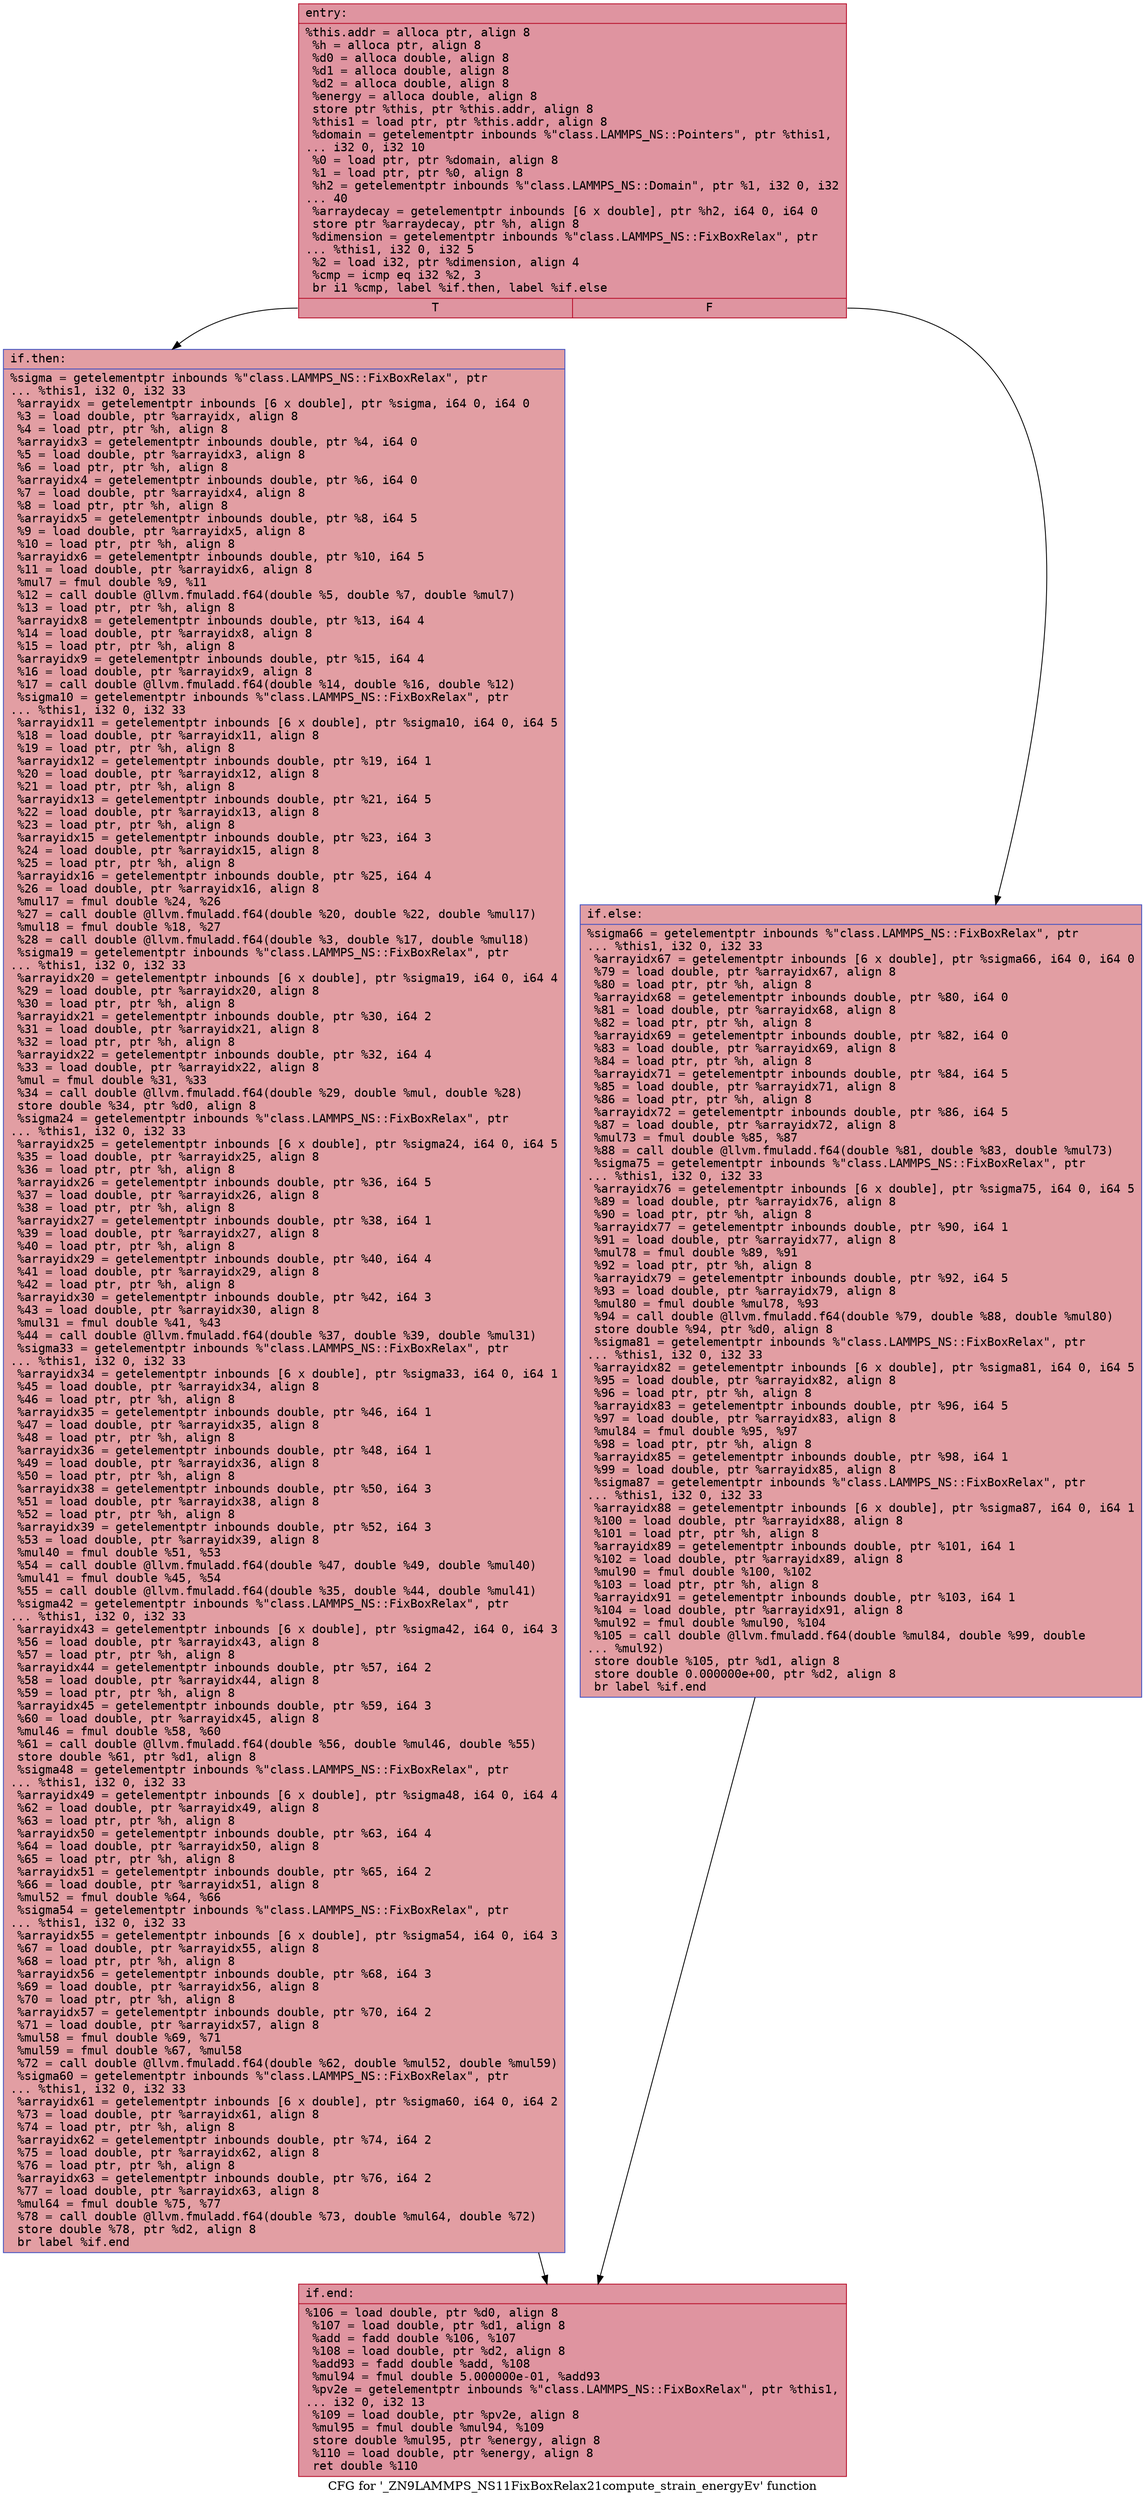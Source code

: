 digraph "CFG for '_ZN9LAMMPS_NS11FixBoxRelax21compute_strain_energyEv' function" {
	label="CFG for '_ZN9LAMMPS_NS11FixBoxRelax21compute_strain_energyEv' function";

	Node0x55810d76bde0 [shape=record,color="#b70d28ff", style=filled, fillcolor="#b70d2870" fontname="Courier",label="{entry:\l|  %this.addr = alloca ptr, align 8\l  %h = alloca ptr, align 8\l  %d0 = alloca double, align 8\l  %d1 = alloca double, align 8\l  %d2 = alloca double, align 8\l  %energy = alloca double, align 8\l  store ptr %this, ptr %this.addr, align 8\l  %this1 = load ptr, ptr %this.addr, align 8\l  %domain = getelementptr inbounds %\"class.LAMMPS_NS::Pointers\", ptr %this1,\l... i32 0, i32 10\l  %0 = load ptr, ptr %domain, align 8\l  %1 = load ptr, ptr %0, align 8\l  %h2 = getelementptr inbounds %\"class.LAMMPS_NS::Domain\", ptr %1, i32 0, i32\l... 40\l  %arraydecay = getelementptr inbounds [6 x double], ptr %h2, i64 0, i64 0\l  store ptr %arraydecay, ptr %h, align 8\l  %dimension = getelementptr inbounds %\"class.LAMMPS_NS::FixBoxRelax\", ptr\l... %this1, i32 0, i32 5\l  %2 = load i32, ptr %dimension, align 4\l  %cmp = icmp eq i32 %2, 3\l  br i1 %cmp, label %if.then, label %if.else\l|{<s0>T|<s1>F}}"];
	Node0x55810d76bde0:s0 -> Node0x55810d770b90[tooltip="entry -> if.then\nProbability 50.00%" ];
	Node0x55810d76bde0:s1 -> Node0x55810d770c00[tooltip="entry -> if.else\nProbability 50.00%" ];
	Node0x55810d770b90 [shape=record,color="#3d50c3ff", style=filled, fillcolor="#be242e70" fontname="Courier",label="{if.then:\l|  %sigma = getelementptr inbounds %\"class.LAMMPS_NS::FixBoxRelax\", ptr\l... %this1, i32 0, i32 33\l  %arrayidx = getelementptr inbounds [6 x double], ptr %sigma, i64 0, i64 0\l  %3 = load double, ptr %arrayidx, align 8\l  %4 = load ptr, ptr %h, align 8\l  %arrayidx3 = getelementptr inbounds double, ptr %4, i64 0\l  %5 = load double, ptr %arrayidx3, align 8\l  %6 = load ptr, ptr %h, align 8\l  %arrayidx4 = getelementptr inbounds double, ptr %6, i64 0\l  %7 = load double, ptr %arrayidx4, align 8\l  %8 = load ptr, ptr %h, align 8\l  %arrayidx5 = getelementptr inbounds double, ptr %8, i64 5\l  %9 = load double, ptr %arrayidx5, align 8\l  %10 = load ptr, ptr %h, align 8\l  %arrayidx6 = getelementptr inbounds double, ptr %10, i64 5\l  %11 = load double, ptr %arrayidx6, align 8\l  %mul7 = fmul double %9, %11\l  %12 = call double @llvm.fmuladd.f64(double %5, double %7, double %mul7)\l  %13 = load ptr, ptr %h, align 8\l  %arrayidx8 = getelementptr inbounds double, ptr %13, i64 4\l  %14 = load double, ptr %arrayidx8, align 8\l  %15 = load ptr, ptr %h, align 8\l  %arrayidx9 = getelementptr inbounds double, ptr %15, i64 4\l  %16 = load double, ptr %arrayidx9, align 8\l  %17 = call double @llvm.fmuladd.f64(double %14, double %16, double %12)\l  %sigma10 = getelementptr inbounds %\"class.LAMMPS_NS::FixBoxRelax\", ptr\l... %this1, i32 0, i32 33\l  %arrayidx11 = getelementptr inbounds [6 x double], ptr %sigma10, i64 0, i64 5\l  %18 = load double, ptr %arrayidx11, align 8\l  %19 = load ptr, ptr %h, align 8\l  %arrayidx12 = getelementptr inbounds double, ptr %19, i64 1\l  %20 = load double, ptr %arrayidx12, align 8\l  %21 = load ptr, ptr %h, align 8\l  %arrayidx13 = getelementptr inbounds double, ptr %21, i64 5\l  %22 = load double, ptr %arrayidx13, align 8\l  %23 = load ptr, ptr %h, align 8\l  %arrayidx15 = getelementptr inbounds double, ptr %23, i64 3\l  %24 = load double, ptr %arrayidx15, align 8\l  %25 = load ptr, ptr %h, align 8\l  %arrayidx16 = getelementptr inbounds double, ptr %25, i64 4\l  %26 = load double, ptr %arrayidx16, align 8\l  %mul17 = fmul double %24, %26\l  %27 = call double @llvm.fmuladd.f64(double %20, double %22, double %mul17)\l  %mul18 = fmul double %18, %27\l  %28 = call double @llvm.fmuladd.f64(double %3, double %17, double %mul18)\l  %sigma19 = getelementptr inbounds %\"class.LAMMPS_NS::FixBoxRelax\", ptr\l... %this1, i32 0, i32 33\l  %arrayidx20 = getelementptr inbounds [6 x double], ptr %sigma19, i64 0, i64 4\l  %29 = load double, ptr %arrayidx20, align 8\l  %30 = load ptr, ptr %h, align 8\l  %arrayidx21 = getelementptr inbounds double, ptr %30, i64 2\l  %31 = load double, ptr %arrayidx21, align 8\l  %32 = load ptr, ptr %h, align 8\l  %arrayidx22 = getelementptr inbounds double, ptr %32, i64 4\l  %33 = load double, ptr %arrayidx22, align 8\l  %mul = fmul double %31, %33\l  %34 = call double @llvm.fmuladd.f64(double %29, double %mul, double %28)\l  store double %34, ptr %d0, align 8\l  %sigma24 = getelementptr inbounds %\"class.LAMMPS_NS::FixBoxRelax\", ptr\l... %this1, i32 0, i32 33\l  %arrayidx25 = getelementptr inbounds [6 x double], ptr %sigma24, i64 0, i64 5\l  %35 = load double, ptr %arrayidx25, align 8\l  %36 = load ptr, ptr %h, align 8\l  %arrayidx26 = getelementptr inbounds double, ptr %36, i64 5\l  %37 = load double, ptr %arrayidx26, align 8\l  %38 = load ptr, ptr %h, align 8\l  %arrayidx27 = getelementptr inbounds double, ptr %38, i64 1\l  %39 = load double, ptr %arrayidx27, align 8\l  %40 = load ptr, ptr %h, align 8\l  %arrayidx29 = getelementptr inbounds double, ptr %40, i64 4\l  %41 = load double, ptr %arrayidx29, align 8\l  %42 = load ptr, ptr %h, align 8\l  %arrayidx30 = getelementptr inbounds double, ptr %42, i64 3\l  %43 = load double, ptr %arrayidx30, align 8\l  %mul31 = fmul double %41, %43\l  %44 = call double @llvm.fmuladd.f64(double %37, double %39, double %mul31)\l  %sigma33 = getelementptr inbounds %\"class.LAMMPS_NS::FixBoxRelax\", ptr\l... %this1, i32 0, i32 33\l  %arrayidx34 = getelementptr inbounds [6 x double], ptr %sigma33, i64 0, i64 1\l  %45 = load double, ptr %arrayidx34, align 8\l  %46 = load ptr, ptr %h, align 8\l  %arrayidx35 = getelementptr inbounds double, ptr %46, i64 1\l  %47 = load double, ptr %arrayidx35, align 8\l  %48 = load ptr, ptr %h, align 8\l  %arrayidx36 = getelementptr inbounds double, ptr %48, i64 1\l  %49 = load double, ptr %arrayidx36, align 8\l  %50 = load ptr, ptr %h, align 8\l  %arrayidx38 = getelementptr inbounds double, ptr %50, i64 3\l  %51 = load double, ptr %arrayidx38, align 8\l  %52 = load ptr, ptr %h, align 8\l  %arrayidx39 = getelementptr inbounds double, ptr %52, i64 3\l  %53 = load double, ptr %arrayidx39, align 8\l  %mul40 = fmul double %51, %53\l  %54 = call double @llvm.fmuladd.f64(double %47, double %49, double %mul40)\l  %mul41 = fmul double %45, %54\l  %55 = call double @llvm.fmuladd.f64(double %35, double %44, double %mul41)\l  %sigma42 = getelementptr inbounds %\"class.LAMMPS_NS::FixBoxRelax\", ptr\l... %this1, i32 0, i32 33\l  %arrayidx43 = getelementptr inbounds [6 x double], ptr %sigma42, i64 0, i64 3\l  %56 = load double, ptr %arrayidx43, align 8\l  %57 = load ptr, ptr %h, align 8\l  %arrayidx44 = getelementptr inbounds double, ptr %57, i64 2\l  %58 = load double, ptr %arrayidx44, align 8\l  %59 = load ptr, ptr %h, align 8\l  %arrayidx45 = getelementptr inbounds double, ptr %59, i64 3\l  %60 = load double, ptr %arrayidx45, align 8\l  %mul46 = fmul double %58, %60\l  %61 = call double @llvm.fmuladd.f64(double %56, double %mul46, double %55)\l  store double %61, ptr %d1, align 8\l  %sigma48 = getelementptr inbounds %\"class.LAMMPS_NS::FixBoxRelax\", ptr\l... %this1, i32 0, i32 33\l  %arrayidx49 = getelementptr inbounds [6 x double], ptr %sigma48, i64 0, i64 4\l  %62 = load double, ptr %arrayidx49, align 8\l  %63 = load ptr, ptr %h, align 8\l  %arrayidx50 = getelementptr inbounds double, ptr %63, i64 4\l  %64 = load double, ptr %arrayidx50, align 8\l  %65 = load ptr, ptr %h, align 8\l  %arrayidx51 = getelementptr inbounds double, ptr %65, i64 2\l  %66 = load double, ptr %arrayidx51, align 8\l  %mul52 = fmul double %64, %66\l  %sigma54 = getelementptr inbounds %\"class.LAMMPS_NS::FixBoxRelax\", ptr\l... %this1, i32 0, i32 33\l  %arrayidx55 = getelementptr inbounds [6 x double], ptr %sigma54, i64 0, i64 3\l  %67 = load double, ptr %arrayidx55, align 8\l  %68 = load ptr, ptr %h, align 8\l  %arrayidx56 = getelementptr inbounds double, ptr %68, i64 3\l  %69 = load double, ptr %arrayidx56, align 8\l  %70 = load ptr, ptr %h, align 8\l  %arrayidx57 = getelementptr inbounds double, ptr %70, i64 2\l  %71 = load double, ptr %arrayidx57, align 8\l  %mul58 = fmul double %69, %71\l  %mul59 = fmul double %67, %mul58\l  %72 = call double @llvm.fmuladd.f64(double %62, double %mul52, double %mul59)\l  %sigma60 = getelementptr inbounds %\"class.LAMMPS_NS::FixBoxRelax\", ptr\l... %this1, i32 0, i32 33\l  %arrayidx61 = getelementptr inbounds [6 x double], ptr %sigma60, i64 0, i64 2\l  %73 = load double, ptr %arrayidx61, align 8\l  %74 = load ptr, ptr %h, align 8\l  %arrayidx62 = getelementptr inbounds double, ptr %74, i64 2\l  %75 = load double, ptr %arrayidx62, align 8\l  %76 = load ptr, ptr %h, align 8\l  %arrayidx63 = getelementptr inbounds double, ptr %76, i64 2\l  %77 = load double, ptr %arrayidx63, align 8\l  %mul64 = fmul double %75, %77\l  %78 = call double @llvm.fmuladd.f64(double %73, double %mul64, double %72)\l  store double %78, ptr %d2, align 8\l  br label %if.end\l}"];
	Node0x55810d770b90 -> Node0x55810d777830[tooltip="if.then -> if.end\nProbability 100.00%" ];
	Node0x55810d770c00 [shape=record,color="#3d50c3ff", style=filled, fillcolor="#be242e70" fontname="Courier",label="{if.else:\l|  %sigma66 = getelementptr inbounds %\"class.LAMMPS_NS::FixBoxRelax\", ptr\l... %this1, i32 0, i32 33\l  %arrayidx67 = getelementptr inbounds [6 x double], ptr %sigma66, i64 0, i64 0\l  %79 = load double, ptr %arrayidx67, align 8\l  %80 = load ptr, ptr %h, align 8\l  %arrayidx68 = getelementptr inbounds double, ptr %80, i64 0\l  %81 = load double, ptr %arrayidx68, align 8\l  %82 = load ptr, ptr %h, align 8\l  %arrayidx69 = getelementptr inbounds double, ptr %82, i64 0\l  %83 = load double, ptr %arrayidx69, align 8\l  %84 = load ptr, ptr %h, align 8\l  %arrayidx71 = getelementptr inbounds double, ptr %84, i64 5\l  %85 = load double, ptr %arrayidx71, align 8\l  %86 = load ptr, ptr %h, align 8\l  %arrayidx72 = getelementptr inbounds double, ptr %86, i64 5\l  %87 = load double, ptr %arrayidx72, align 8\l  %mul73 = fmul double %85, %87\l  %88 = call double @llvm.fmuladd.f64(double %81, double %83, double %mul73)\l  %sigma75 = getelementptr inbounds %\"class.LAMMPS_NS::FixBoxRelax\", ptr\l... %this1, i32 0, i32 33\l  %arrayidx76 = getelementptr inbounds [6 x double], ptr %sigma75, i64 0, i64 5\l  %89 = load double, ptr %arrayidx76, align 8\l  %90 = load ptr, ptr %h, align 8\l  %arrayidx77 = getelementptr inbounds double, ptr %90, i64 1\l  %91 = load double, ptr %arrayidx77, align 8\l  %mul78 = fmul double %89, %91\l  %92 = load ptr, ptr %h, align 8\l  %arrayidx79 = getelementptr inbounds double, ptr %92, i64 5\l  %93 = load double, ptr %arrayidx79, align 8\l  %mul80 = fmul double %mul78, %93\l  %94 = call double @llvm.fmuladd.f64(double %79, double %88, double %mul80)\l  store double %94, ptr %d0, align 8\l  %sigma81 = getelementptr inbounds %\"class.LAMMPS_NS::FixBoxRelax\", ptr\l... %this1, i32 0, i32 33\l  %arrayidx82 = getelementptr inbounds [6 x double], ptr %sigma81, i64 0, i64 5\l  %95 = load double, ptr %arrayidx82, align 8\l  %96 = load ptr, ptr %h, align 8\l  %arrayidx83 = getelementptr inbounds double, ptr %96, i64 5\l  %97 = load double, ptr %arrayidx83, align 8\l  %mul84 = fmul double %95, %97\l  %98 = load ptr, ptr %h, align 8\l  %arrayidx85 = getelementptr inbounds double, ptr %98, i64 1\l  %99 = load double, ptr %arrayidx85, align 8\l  %sigma87 = getelementptr inbounds %\"class.LAMMPS_NS::FixBoxRelax\", ptr\l... %this1, i32 0, i32 33\l  %arrayidx88 = getelementptr inbounds [6 x double], ptr %sigma87, i64 0, i64 1\l  %100 = load double, ptr %arrayidx88, align 8\l  %101 = load ptr, ptr %h, align 8\l  %arrayidx89 = getelementptr inbounds double, ptr %101, i64 1\l  %102 = load double, ptr %arrayidx89, align 8\l  %mul90 = fmul double %100, %102\l  %103 = load ptr, ptr %h, align 8\l  %arrayidx91 = getelementptr inbounds double, ptr %103, i64 1\l  %104 = load double, ptr %arrayidx91, align 8\l  %mul92 = fmul double %mul90, %104\l  %105 = call double @llvm.fmuladd.f64(double %mul84, double %99, double\l... %mul92)\l  store double %105, ptr %d1, align 8\l  store double 0.000000e+00, ptr %d2, align 8\l  br label %if.end\l}"];
	Node0x55810d770c00 -> Node0x55810d777830[tooltip="if.else -> if.end\nProbability 100.00%" ];
	Node0x55810d777830 [shape=record,color="#b70d28ff", style=filled, fillcolor="#b70d2870" fontname="Courier",label="{if.end:\l|  %106 = load double, ptr %d0, align 8\l  %107 = load double, ptr %d1, align 8\l  %add = fadd double %106, %107\l  %108 = load double, ptr %d2, align 8\l  %add93 = fadd double %add, %108\l  %mul94 = fmul double 5.000000e-01, %add93\l  %pv2e = getelementptr inbounds %\"class.LAMMPS_NS::FixBoxRelax\", ptr %this1,\l... i32 0, i32 13\l  %109 = load double, ptr %pv2e, align 8\l  %mul95 = fmul double %mul94, %109\l  store double %mul95, ptr %energy, align 8\l  %110 = load double, ptr %energy, align 8\l  ret double %110\l}"];
}
